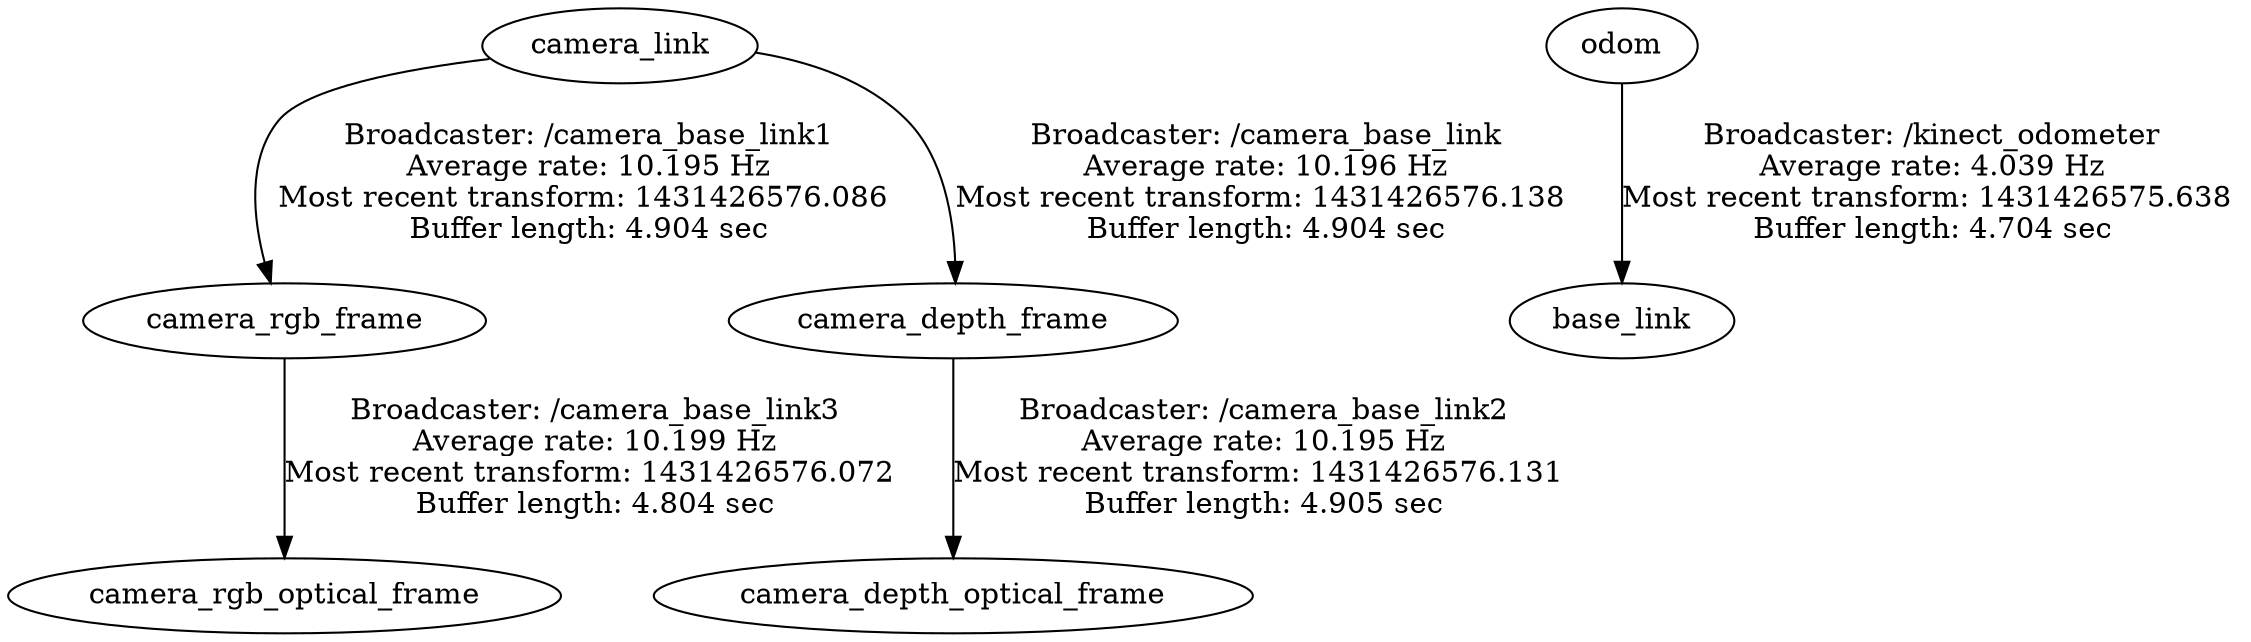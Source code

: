 digraph G {
"camera_link" -> "camera_rgb_frame"[label="Broadcaster: /camera_base_link1\nAverage rate: 10.195 Hz\nMost recent transform: 1431426576.086 \nBuffer length: 4.904 sec\n"];
"camera_depth_frame" -> "camera_depth_optical_frame"[label="Broadcaster: /camera_base_link2\nAverage rate: 10.195 Hz\nMost recent transform: 1431426576.131 \nBuffer length: 4.905 sec\n"];
"camera_link" -> "camera_depth_frame"[label="Broadcaster: /camera_base_link\nAverage rate: 10.196 Hz\nMost recent transform: 1431426576.138 \nBuffer length: 4.904 sec\n"];
"camera_rgb_frame" -> "camera_rgb_optical_frame"[label="Broadcaster: /camera_base_link3\nAverage rate: 10.199 Hz\nMost recent transform: 1431426576.072 \nBuffer length: 4.804 sec\n"];
"odom" -> "base_link"[label="Broadcaster: /kinect_odometer\nAverage rate: 4.039 Hz\nMost recent transform: 1431426575.638 \nBuffer length: 4.704 sec\n"];
}